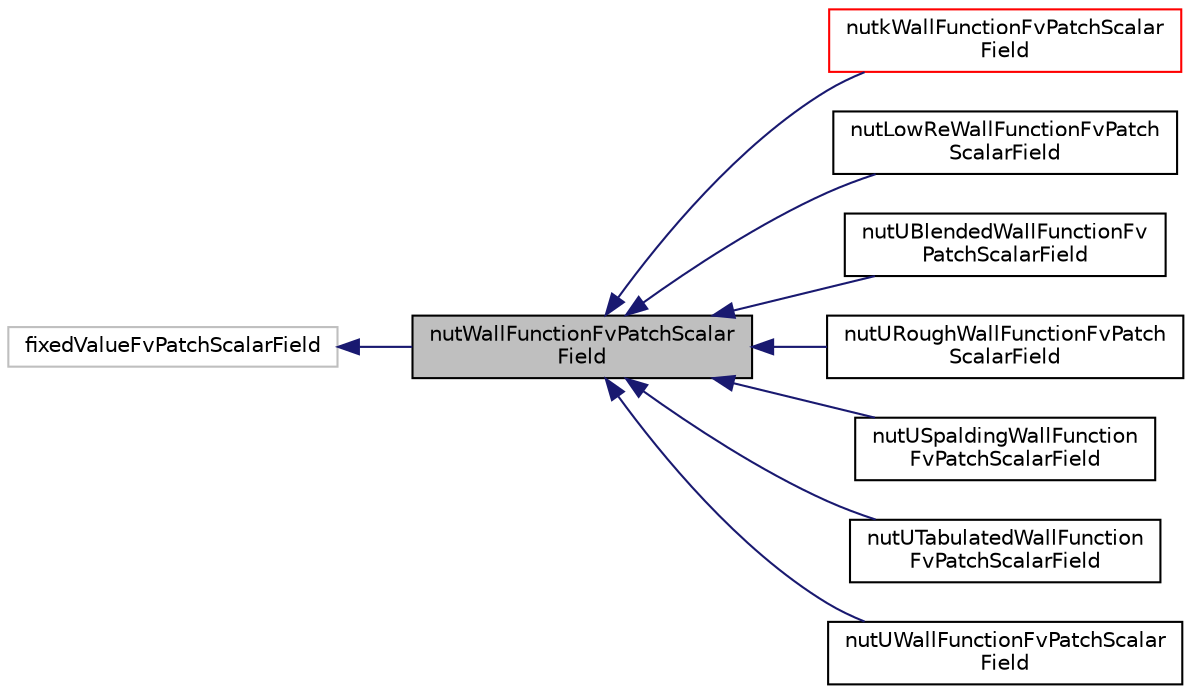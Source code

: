 digraph "nutWallFunctionFvPatchScalarField"
{
  bgcolor="transparent";
  edge [fontname="Helvetica",fontsize="10",labelfontname="Helvetica",labelfontsize="10"];
  node [fontname="Helvetica",fontsize="10",shape=record];
  rankdir="LR";
  Node1 [label="nutWallFunctionFvPatchScalar\lField",height=0.2,width=0.4,color="black", fillcolor="grey75", style="filled" fontcolor="black"];
  Node2 -> Node1 [dir="back",color="midnightblue",fontsize="10",style="solid",fontname="Helvetica"];
  Node2 [label="fixedValueFvPatchScalarField",height=0.2,width=0.4,color="grey75"];
  Node1 -> Node3 [dir="back",color="midnightblue",fontsize="10",style="solid",fontname="Helvetica"];
  Node3 [label="nutkWallFunctionFvPatchScalar\lField",height=0.2,width=0.4,color="red",URL="$classFoam_1_1nutkWallFunctionFvPatchScalarField.html",tooltip="This boundary condition provides a wall constraint on the turbulent kinematic viscosity, i.e. nut, when using wall functions, based on turbulent kinetic energy, k. "];
  Node1 -> Node4 [dir="back",color="midnightblue",fontsize="10",style="solid",fontname="Helvetica"];
  Node4 [label="nutLowReWallFunctionFvPatch\lScalarField",height=0.2,width=0.4,color="black",URL="$classFoam_1_1nutLowReWallFunctionFvPatchScalarField.html",tooltip="This boundary condition provides a wall constraint on the turbulent kinematic viscosity, i.e. nut for use with low Reynolds number models. It sets nut to zero, and provides an access function to calculate y+. "];
  Node1 -> Node5 [dir="back",color="midnightblue",fontsize="10",style="solid",fontname="Helvetica"];
  Node5 [label="nutUBlendedWallFunctionFv\lPatchScalarField",height=0.2,width=0.4,color="black",URL="$classFoam_1_1nutUBlendedWallFunctionFvPatchScalarField.html",tooltip="This boundary condition provides a wall constraint on the turbulent kinematic viscosity, i.e. nut, when using wall functions based on a blending of laminar sub-layer and log region contributions. "];
  Node1 -> Node6 [dir="back",color="midnightblue",fontsize="10",style="solid",fontname="Helvetica"];
  Node6 [label="nutURoughWallFunctionFvPatch\lScalarField",height=0.2,width=0.4,color="black",URL="$classFoam_1_1nutURoughWallFunctionFvPatchScalarField.html",tooltip="This boundary condition provides a wall constraint on the turbulent kinematic viscosity, i.e. nut, when using wall functions for rough walls, based on velocity, U. "];
  Node1 -> Node7 [dir="back",color="midnightblue",fontsize="10",style="solid",fontname="Helvetica"];
  Node7 [label="nutUSpaldingWallFunction\lFvPatchScalarField",height=0.2,width=0.4,color="black",URL="$classFoam_1_1nutUSpaldingWallFunctionFvPatchScalarField.html",tooltip="This boundary condition provides a wall constraint on the turbulent kinematic viscosity, i.e. nut, when using wall functions for rough walls, based on velocity, U, using Spalding&#39;s law to give a continuous nut profile to the wall (y+ = 0) "];
  Node1 -> Node8 [dir="back",color="midnightblue",fontsize="10",style="solid",fontname="Helvetica"];
  Node8 [label="nutUTabulatedWallFunction\lFvPatchScalarField",height=0.2,width=0.4,color="black",URL="$classFoam_1_1nutUTabulatedWallFunctionFvPatchScalarField.html",tooltip="This boundary condition provides a wall constraint on the turbulent kinematic viscosity, i.e. nut, when using wall functions, based on velocity, i.e. U. "];
  Node1 -> Node9 [dir="back",color="midnightblue",fontsize="10",style="solid",fontname="Helvetica"];
  Node9 [label="nutUWallFunctionFvPatchScalar\lField",height=0.2,width=0.4,color="black",URL="$classFoam_1_1nutUWallFunctionFvPatchScalarField.html",tooltip="This boundary condition provides a wall constraint on the turbulent kinematic viscosity, i.e. nut, when using wall functions, based on velocity, U. "];
}
